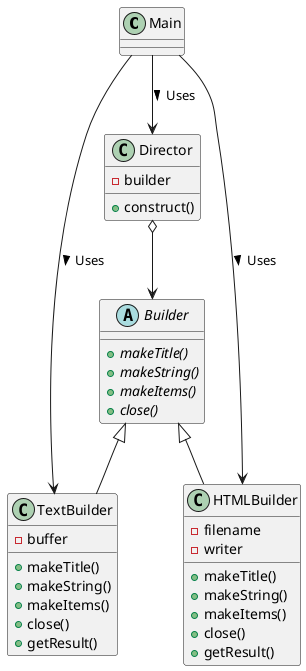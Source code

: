 @startuml Builder
class Main {

}

class Director {
    -builder

    +construct()
}

abstract class Builder {
    {abstract} +makeTitle()
    {abstract} +makeString()
    {abstract} +makeItems()
    {abstract} +close()
}

class TextBuilder extends Builder {
    -buffer
    
    +makeTitle()
    +makeString()
    +makeItems()
    +close()
    +getResult()
}

class HTMLBuilder extends Builder {
    -filename
    -writer
    
    +makeTitle()
    +makeString()
    +makeItems()
    +close()
    +getResult()
}

Main --> Director : Uses >
Director o--> Builder
Main --> TextBuilder : Uses >
Main --> HTMLBuilder : Uses >
@enduml